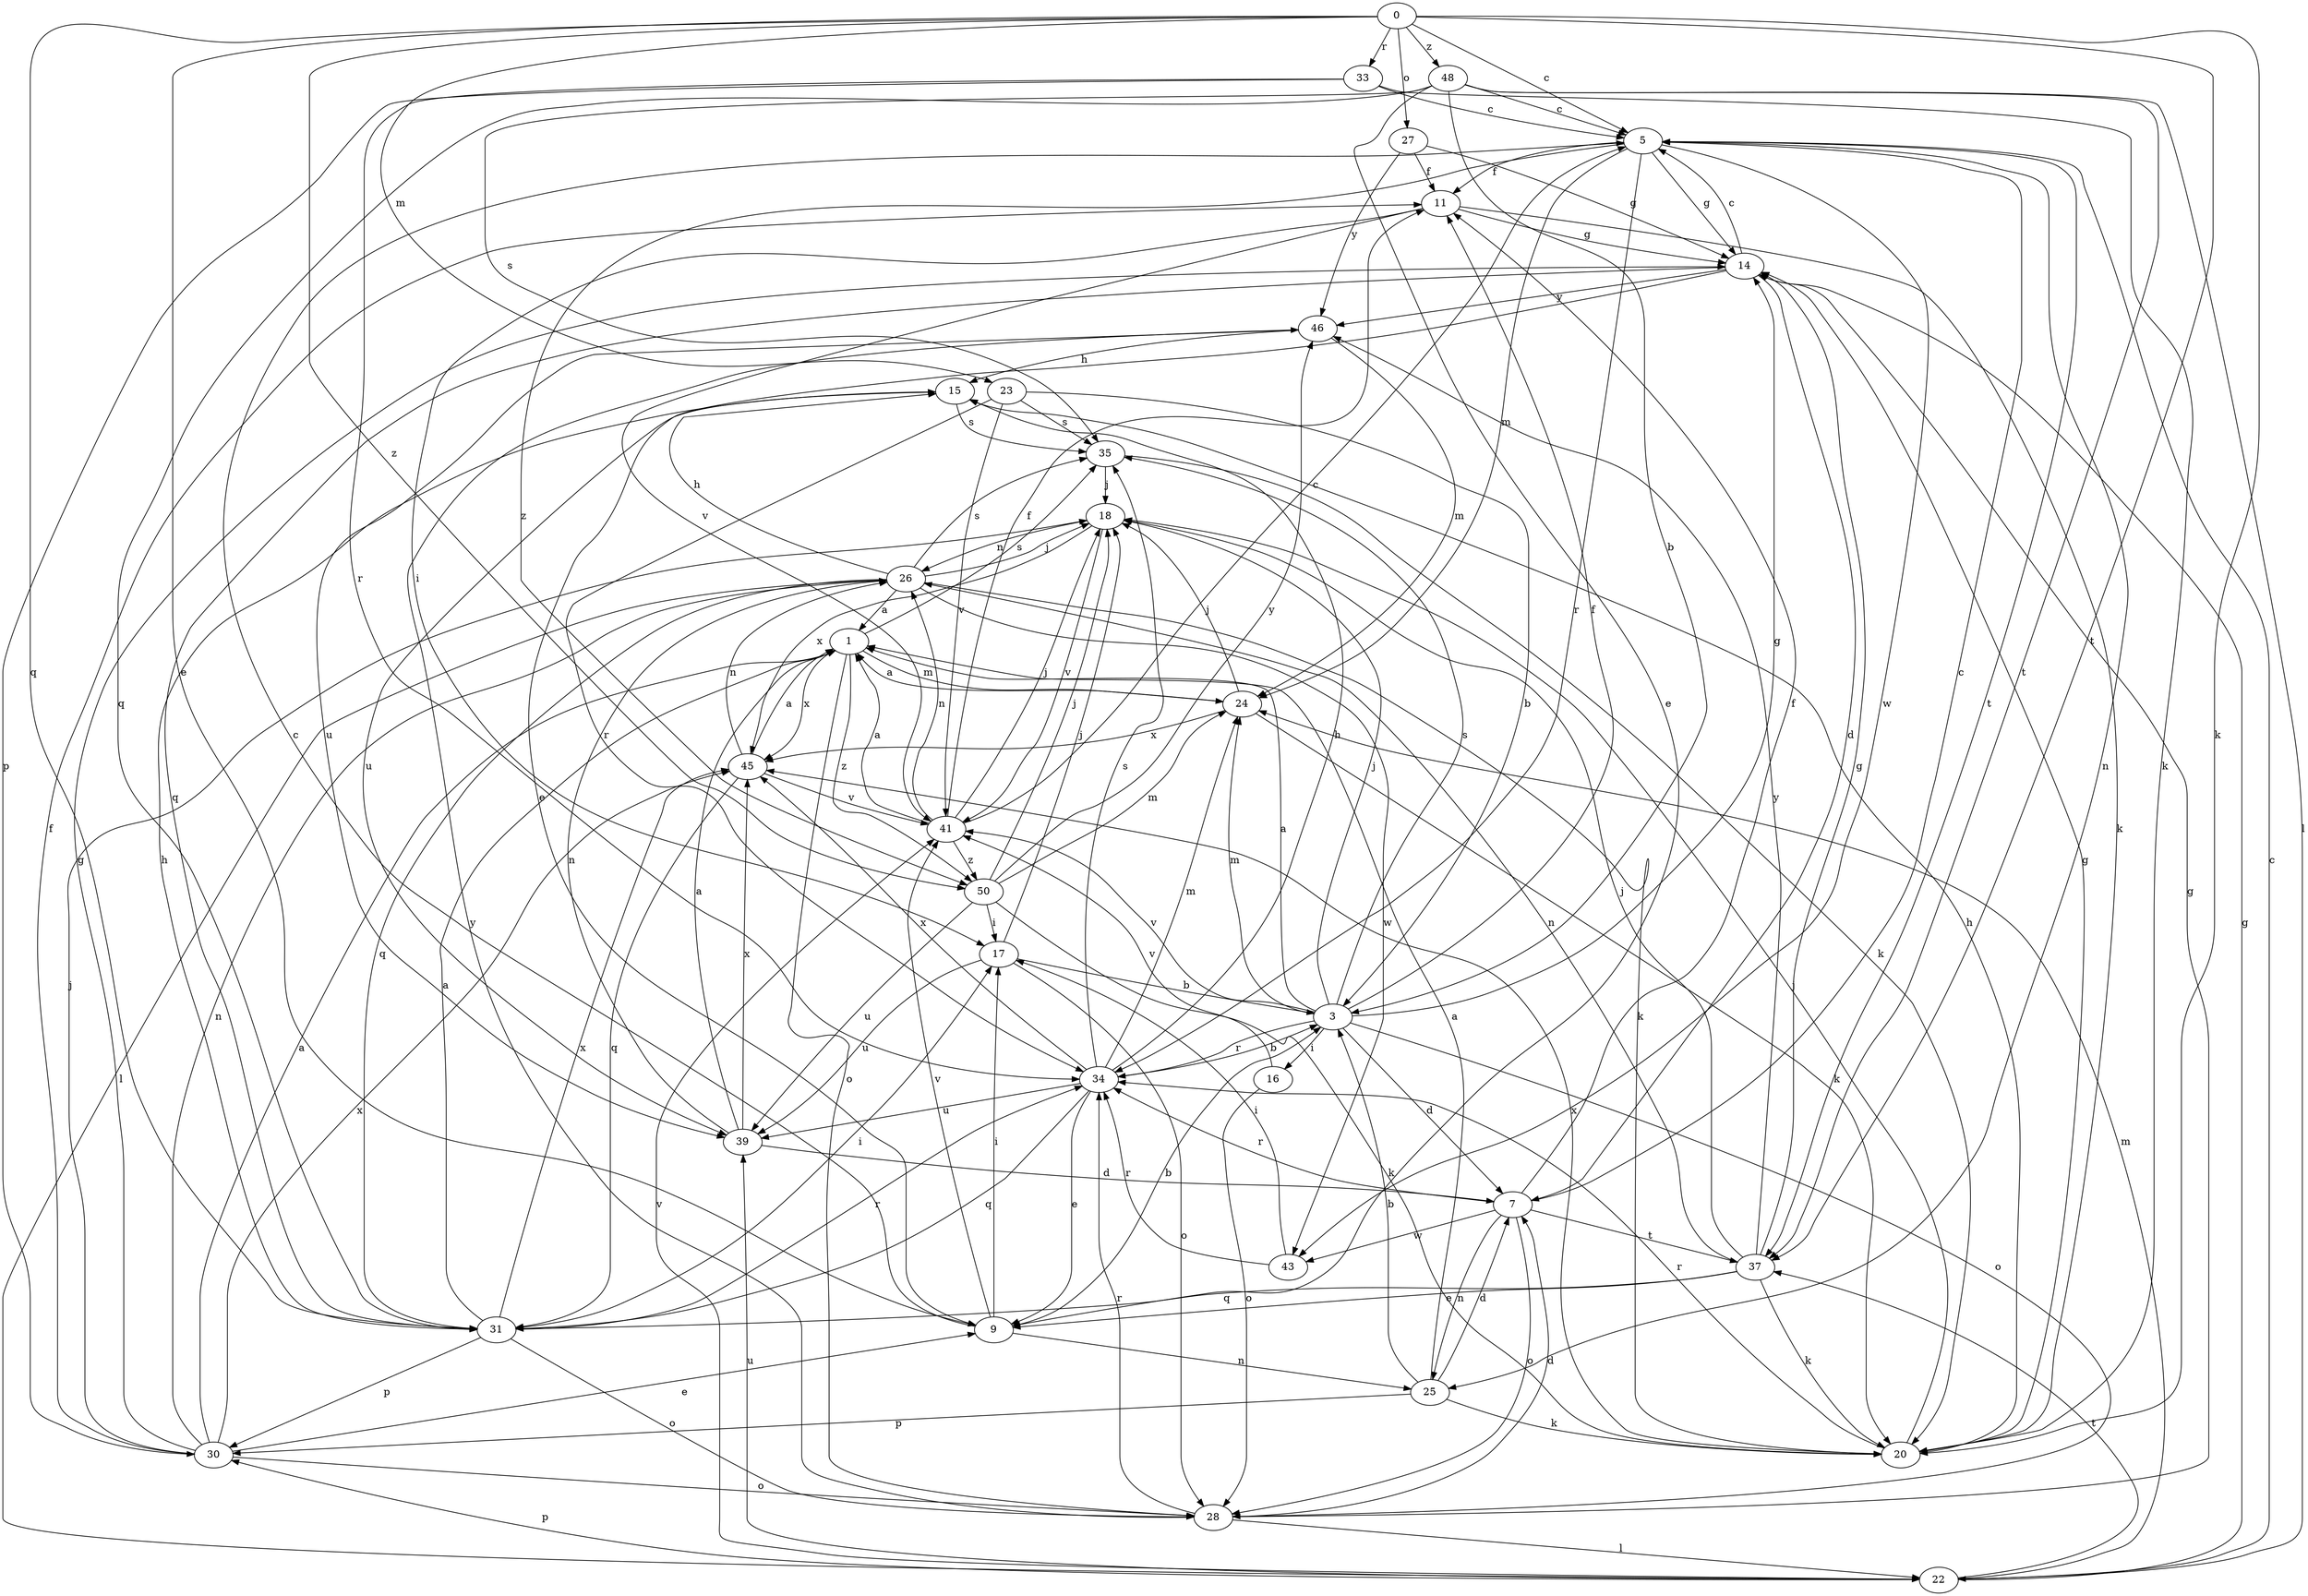 strict digraph  {
0;
1;
3;
5;
7;
9;
11;
14;
15;
16;
17;
18;
20;
22;
23;
24;
25;
26;
27;
28;
30;
31;
33;
34;
35;
37;
39;
41;
43;
45;
46;
48;
50;
0 -> 5  [label=c];
0 -> 9  [label=e];
0 -> 20  [label=k];
0 -> 23  [label=m];
0 -> 27  [label=o];
0 -> 31  [label=q];
0 -> 33  [label=r];
0 -> 37  [label=t];
0 -> 48  [label=z];
0 -> 50  [label=z];
1 -> 24  [label=m];
1 -> 28  [label=o];
1 -> 35  [label=s];
1 -> 45  [label=x];
1 -> 50  [label=z];
3 -> 1  [label=a];
3 -> 7  [label=d];
3 -> 11  [label=f];
3 -> 14  [label=g];
3 -> 16  [label=i];
3 -> 18  [label=j];
3 -> 24  [label=m];
3 -> 28  [label=o];
3 -> 34  [label=r];
3 -> 35  [label=s];
3 -> 41  [label=v];
5 -> 11  [label=f];
5 -> 14  [label=g];
5 -> 24  [label=m];
5 -> 25  [label=n];
5 -> 34  [label=r];
5 -> 37  [label=t];
5 -> 43  [label=w];
5 -> 50  [label=z];
7 -> 5  [label=c];
7 -> 11  [label=f];
7 -> 25  [label=n];
7 -> 28  [label=o];
7 -> 34  [label=r];
7 -> 37  [label=t];
7 -> 43  [label=w];
9 -> 3  [label=b];
9 -> 5  [label=c];
9 -> 17  [label=i];
9 -> 25  [label=n];
9 -> 41  [label=v];
11 -> 14  [label=g];
11 -> 17  [label=i];
11 -> 20  [label=k];
11 -> 41  [label=v];
14 -> 5  [label=c];
14 -> 7  [label=d];
14 -> 9  [label=e];
14 -> 31  [label=q];
14 -> 46  [label=y];
15 -> 35  [label=s];
15 -> 39  [label=u];
16 -> 28  [label=o];
16 -> 41  [label=v];
17 -> 3  [label=b];
17 -> 18  [label=j];
17 -> 28  [label=o];
17 -> 39  [label=u];
18 -> 26  [label=n];
18 -> 41  [label=v];
18 -> 45  [label=x];
20 -> 14  [label=g];
20 -> 15  [label=h];
20 -> 18  [label=j];
20 -> 34  [label=r];
20 -> 45  [label=x];
22 -> 5  [label=c];
22 -> 14  [label=g];
22 -> 24  [label=m];
22 -> 30  [label=p];
22 -> 37  [label=t];
22 -> 39  [label=u];
22 -> 41  [label=v];
23 -> 3  [label=b];
23 -> 34  [label=r];
23 -> 35  [label=s];
23 -> 41  [label=v];
24 -> 1  [label=a];
24 -> 18  [label=j];
24 -> 20  [label=k];
24 -> 45  [label=x];
25 -> 1  [label=a];
25 -> 3  [label=b];
25 -> 7  [label=d];
25 -> 20  [label=k];
25 -> 30  [label=p];
26 -> 1  [label=a];
26 -> 15  [label=h];
26 -> 18  [label=j];
26 -> 20  [label=k];
26 -> 22  [label=l];
26 -> 31  [label=q];
26 -> 35  [label=s];
26 -> 43  [label=w];
27 -> 11  [label=f];
27 -> 14  [label=g];
27 -> 46  [label=y];
28 -> 7  [label=d];
28 -> 14  [label=g];
28 -> 22  [label=l];
28 -> 34  [label=r];
28 -> 46  [label=y];
30 -> 1  [label=a];
30 -> 9  [label=e];
30 -> 11  [label=f];
30 -> 14  [label=g];
30 -> 18  [label=j];
30 -> 26  [label=n];
30 -> 28  [label=o];
30 -> 45  [label=x];
31 -> 1  [label=a];
31 -> 15  [label=h];
31 -> 17  [label=i];
31 -> 28  [label=o];
31 -> 30  [label=p];
31 -> 34  [label=r];
31 -> 45  [label=x];
33 -> 5  [label=c];
33 -> 20  [label=k];
33 -> 30  [label=p];
33 -> 34  [label=r];
34 -> 3  [label=b];
34 -> 9  [label=e];
34 -> 15  [label=h];
34 -> 24  [label=m];
34 -> 31  [label=q];
34 -> 35  [label=s];
34 -> 39  [label=u];
34 -> 45  [label=x];
35 -> 18  [label=j];
35 -> 20  [label=k];
37 -> 9  [label=e];
37 -> 14  [label=g];
37 -> 18  [label=j];
37 -> 20  [label=k];
37 -> 26  [label=n];
37 -> 31  [label=q];
37 -> 46  [label=y];
39 -> 1  [label=a];
39 -> 7  [label=d];
39 -> 26  [label=n];
39 -> 45  [label=x];
41 -> 1  [label=a];
41 -> 5  [label=c];
41 -> 11  [label=f];
41 -> 18  [label=j];
41 -> 26  [label=n];
41 -> 50  [label=z];
43 -> 17  [label=i];
43 -> 34  [label=r];
45 -> 1  [label=a];
45 -> 26  [label=n];
45 -> 31  [label=q];
45 -> 41  [label=v];
46 -> 15  [label=h];
46 -> 24  [label=m];
46 -> 39  [label=u];
48 -> 3  [label=b];
48 -> 5  [label=c];
48 -> 9  [label=e];
48 -> 22  [label=l];
48 -> 31  [label=q];
48 -> 35  [label=s];
48 -> 37  [label=t];
50 -> 17  [label=i];
50 -> 18  [label=j];
50 -> 20  [label=k];
50 -> 24  [label=m];
50 -> 39  [label=u];
50 -> 46  [label=y];
}
